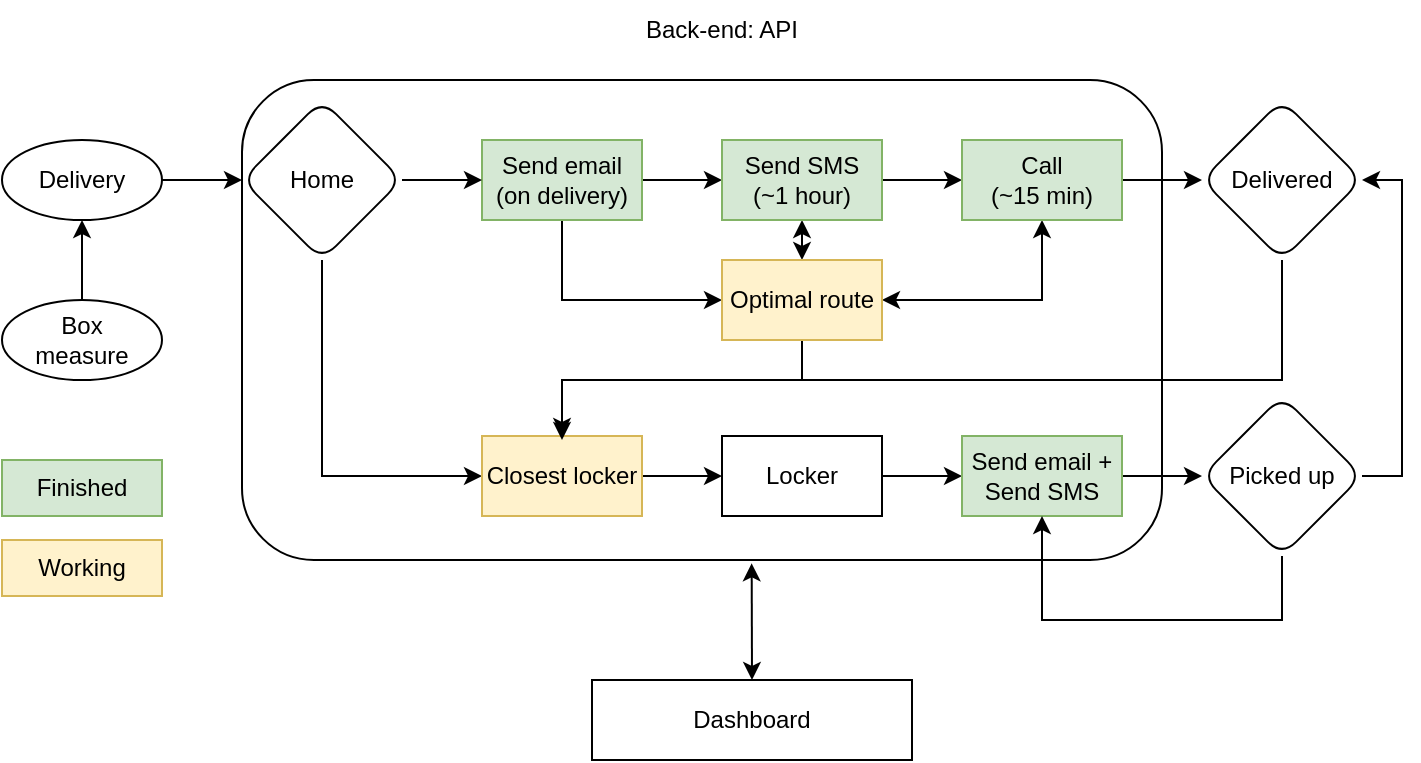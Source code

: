 <mxfile version="17.4.5" type="device"><diagram id="Js-zjD2eW-PsZBF35Wfo" name="Page-1"><mxGraphModel dx="2272" dy="734" grid="1" gridSize="10" guides="1" tooltips="1" connect="1" arrows="1" fold="1" page="1" pageScale="1" pageWidth="850" pageHeight="1100" math="0" shadow="0"><root><mxCell id="0"/><mxCell id="1" parent="0"/><mxCell id="W4IGxYxnAogFyCMWhoRU-14" value="" style="rounded=1;whiteSpace=wrap;html=1;fillColor=none;shadow=0;sketch=0;glass=0;" parent="1" vertex="1"><mxGeometry x="-680" y="110" width="460" height="240" as="geometry"/></mxCell><mxCell id="W4IGxYxnAogFyCMWhoRU-13" style="edgeStyle=orthogonalEdgeStyle;rounded=0;orthogonalLoop=1;jettySize=auto;html=1;entryX=0;entryY=0.5;entryDx=0;entryDy=0;" parent="1" source="ooEiAnNF-pu33OB26AQL-1" target="W4IGxYxnAogFyCMWhoRU-12" edge="1"><mxGeometry relative="1" as="geometry"/></mxCell><mxCell id="ooEiAnNF-pu33OB26AQL-1" value="&lt;span class=&quot;VIiyi&quot; lang=&quot;en&quot;&gt;&lt;span class=&quot;JLqJ4b ChMk0b&quot;&gt;&lt;span class=&quot;Q4iAWc&quot;&gt;Delivery&lt;/span&gt;&lt;/span&gt;&lt;/span&gt;" style="ellipse;whiteSpace=wrap;html=1;" parent="1" vertex="1"><mxGeometry x="-800" y="140" width="80" height="40" as="geometry"/></mxCell><mxCell id="ooEiAnNF-pu33OB26AQL-35" value="Finished" style="rounded=0;whiteSpace=wrap;html=1;fillColor=#d5e8d4;strokeColor=#82b366;" parent="1" vertex="1"><mxGeometry x="-800" y="300" width="80" height="28" as="geometry"/></mxCell><mxCell id="ooEiAnNF-pu33OB26AQL-37" value="Working" style="rounded=0;whiteSpace=wrap;html=1;fillColor=#fff2cc;strokeColor=#d6b656;" parent="1" vertex="1"><mxGeometry x="-800" y="340" width="80" height="28" as="geometry"/></mxCell><mxCell id="W4IGxYxnAogFyCMWhoRU-4" value="Back-end: API" style="text;html=1;strokeColor=none;fillColor=none;align=center;verticalAlign=middle;whiteSpace=wrap;rounded=0;shadow=0;glass=0;sketch=0;" parent="1" vertex="1"><mxGeometry x="-490" y="70" width="100" height="30" as="geometry"/></mxCell><mxCell id="W4IGxYxnAogFyCMWhoRU-17" style="edgeStyle=orthogonalEdgeStyle;rounded=0;orthogonalLoop=1;jettySize=auto;html=1;exitX=1;exitY=0.5;exitDx=0;exitDy=0;entryX=0;entryY=0.5;entryDx=0;entryDy=0;" parent="1" source="W4IGxYxnAogFyCMWhoRU-5" target="W4IGxYxnAogFyCMWhoRU-16" edge="1"><mxGeometry relative="1" as="geometry"/></mxCell><mxCell id="FDh3ma4DBpVzfJBgWHDk-20" style="edgeStyle=orthogonalEdgeStyle;rounded=0;orthogonalLoop=1;jettySize=auto;html=1;exitX=0.5;exitY=1;exitDx=0;exitDy=0;entryX=0;entryY=0.5;entryDx=0;entryDy=0;startArrow=none;startFill=0;" edge="1" parent="1" source="W4IGxYxnAogFyCMWhoRU-5" target="1QY2-zO5oFGtixN5qjJk-4"><mxGeometry relative="1" as="geometry"/></mxCell><mxCell id="W4IGxYxnAogFyCMWhoRU-5" value="&lt;div&gt;Send email&lt;br&gt;&lt;/div&gt;&lt;div&gt;(on delivery)&lt;br&gt;&lt;/div&gt;" style="rounded=0;whiteSpace=wrap;html=1;fillColor=#d5e8d4;strokeColor=#82b366;" parent="1" vertex="1"><mxGeometry x="-560" y="140" width="80" height="40" as="geometry"/></mxCell><mxCell id="W4IGxYxnAogFyCMWhoRU-15" style="edgeStyle=orthogonalEdgeStyle;rounded=0;orthogonalLoop=1;jettySize=auto;html=1;entryX=0;entryY=0.5;entryDx=0;entryDy=0;" parent="1" source="W4IGxYxnAogFyCMWhoRU-12" target="W4IGxYxnAogFyCMWhoRU-5" edge="1"><mxGeometry relative="1" as="geometry"/></mxCell><mxCell id="1QY2-zO5oFGtixN5qjJk-7" style="edgeStyle=orthogonalEdgeStyle;rounded=0;orthogonalLoop=1;jettySize=auto;html=1;exitX=0.5;exitY=1;exitDx=0;exitDy=0;entryX=0;entryY=0.5;entryDx=0;entryDy=0;" parent="1" source="W4IGxYxnAogFyCMWhoRU-12" target="W4IGxYxnAogFyCMWhoRU-24" edge="1"><mxGeometry relative="1" as="geometry"/></mxCell><mxCell id="W4IGxYxnAogFyCMWhoRU-12" value="Home" style="rhombus;whiteSpace=wrap;html=1;rounded=1;shadow=0;glass=0;sketch=0;" parent="1" vertex="1"><mxGeometry x="-680" y="120" width="80" height="80" as="geometry"/></mxCell><mxCell id="W4IGxYxnAogFyCMWhoRU-19" style="edgeStyle=orthogonalEdgeStyle;rounded=0;orthogonalLoop=1;jettySize=auto;html=1;exitX=1;exitY=0.5;exitDx=0;exitDy=0;entryX=0;entryY=0.5;entryDx=0;entryDy=0;" parent="1" source="W4IGxYxnAogFyCMWhoRU-16" target="W4IGxYxnAogFyCMWhoRU-18" edge="1"><mxGeometry relative="1" as="geometry"/></mxCell><mxCell id="1QY2-zO5oFGtixN5qjJk-5" style="edgeStyle=orthogonalEdgeStyle;rounded=0;orthogonalLoop=1;jettySize=auto;html=1;exitX=0.5;exitY=1;exitDx=0;exitDy=0;entryX=0.5;entryY=0;entryDx=0;entryDy=0;startArrow=classic;startFill=1;" parent="1" source="W4IGxYxnAogFyCMWhoRU-16" target="1QY2-zO5oFGtixN5qjJk-4" edge="1"><mxGeometry relative="1" as="geometry"/></mxCell><mxCell id="W4IGxYxnAogFyCMWhoRU-16" value="&lt;div&gt;Send SMS&lt;br&gt;&lt;/div&gt;&lt;div&gt;(~1 hour)&lt;br&gt;&lt;/div&gt;" style="rounded=0;whiteSpace=wrap;html=1;fillColor=#d5e8d4;strokeColor=#82b366;" parent="1" vertex="1"><mxGeometry x="-440" y="140" width="80" height="40" as="geometry"/></mxCell><mxCell id="W4IGxYxnAogFyCMWhoRU-21" style="edgeStyle=orthogonalEdgeStyle;rounded=0;orthogonalLoop=1;jettySize=auto;html=1;entryX=0;entryY=0.5;entryDx=0;entryDy=0;" parent="1" source="W4IGxYxnAogFyCMWhoRU-18" target="W4IGxYxnAogFyCMWhoRU-20" edge="1"><mxGeometry relative="1" as="geometry"/></mxCell><mxCell id="1QY2-zO5oFGtixN5qjJk-6" style="edgeStyle=orthogonalEdgeStyle;rounded=0;orthogonalLoop=1;jettySize=auto;html=1;entryX=1;entryY=0.5;entryDx=0;entryDy=0;startArrow=classic;startFill=1;" parent="1" source="W4IGxYxnAogFyCMWhoRU-18" target="1QY2-zO5oFGtixN5qjJk-4" edge="1"><mxGeometry relative="1" as="geometry"><Array as="points"><mxPoint x="-280" y="220"/></Array></mxGeometry></mxCell><mxCell id="W4IGxYxnAogFyCMWhoRU-18" value="&lt;div&gt;Call&lt;br&gt;&lt;/div&gt;&lt;div&gt;(~15 min)&lt;br&gt;&lt;/div&gt;" style="rounded=0;whiteSpace=wrap;html=1;fillColor=#d5e8d4;strokeColor=#82b366;" parent="1" vertex="1"><mxGeometry x="-320" y="140" width="80" height="40" as="geometry"/></mxCell><mxCell id="Wl0nCM-QU9_eOwHshFOz-1" style="edgeStyle=orthogonalEdgeStyle;rounded=0;orthogonalLoop=1;jettySize=auto;html=1;exitX=0.5;exitY=1;exitDx=0;exitDy=0;entryX=0.5;entryY=0;entryDx=0;entryDy=0;" parent="1" source="W4IGxYxnAogFyCMWhoRU-20" target="W4IGxYxnAogFyCMWhoRU-24" edge="1"><mxGeometry relative="1" as="geometry"><Array as="points"><mxPoint x="-160" y="260"/><mxPoint x="-520" y="260"/></Array></mxGeometry></mxCell><mxCell id="W4IGxYxnAogFyCMWhoRU-20" value="Delivered" style="rhombus;whiteSpace=wrap;html=1;rounded=1;shadow=0;glass=0;sketch=0;fillColor=none;" parent="1" vertex="1"><mxGeometry x="-200" y="120" width="80" height="80" as="geometry"/></mxCell><mxCell id="1QY2-zO5oFGtixN5qjJk-8" style="edgeStyle=orthogonalEdgeStyle;rounded=0;orthogonalLoop=1;jettySize=auto;html=1;exitX=1;exitY=0.5;exitDx=0;exitDy=0;entryX=0;entryY=0.5;entryDx=0;entryDy=0;" parent="1" source="W4IGxYxnAogFyCMWhoRU-24" target="1QY2-zO5oFGtixN5qjJk-3" edge="1"><mxGeometry relative="1" as="geometry"/></mxCell><mxCell id="W4IGxYxnAogFyCMWhoRU-24" value="Closest locker" style="rounded=0;whiteSpace=wrap;html=1;fillColor=#fff2cc;strokeColor=#d6b656;" parent="1" vertex="1"><mxGeometry x="-560" y="288" width="80" height="40" as="geometry"/></mxCell><mxCell id="W4IGxYxnAogFyCMWhoRU-32" style="edgeStyle=orthogonalEdgeStyle;rounded=0;orthogonalLoop=1;jettySize=auto;html=1;entryX=0;entryY=0.5;entryDx=0;entryDy=0;exitX=1;exitY=0.5;exitDx=0;exitDy=0;" parent="1" source="1QY2-zO5oFGtixN5qjJk-3" target="W4IGxYxnAogFyCMWhoRU-31" edge="1"><mxGeometry relative="1" as="geometry"><mxPoint x="-360" y="328" as="sourcePoint"/></mxGeometry></mxCell><mxCell id="W4IGxYxnAogFyCMWhoRU-34" style="edgeStyle=orthogonalEdgeStyle;rounded=0;orthogonalLoop=1;jettySize=auto;html=1;exitX=1;exitY=0.5;exitDx=0;exitDy=0;entryX=0;entryY=0.5;entryDx=0;entryDy=0;" parent="1" source="W4IGxYxnAogFyCMWhoRU-31" target="W4IGxYxnAogFyCMWhoRU-33" edge="1"><mxGeometry relative="1" as="geometry"/></mxCell><mxCell id="W4IGxYxnAogFyCMWhoRU-31" value="Send email + Send SMS" style="rounded=0;whiteSpace=wrap;html=1;fillColor=#d5e8d4;strokeColor=#82b366;" parent="1" vertex="1"><mxGeometry x="-320" y="288" width="80" height="40" as="geometry"/></mxCell><mxCell id="W4IGxYxnAogFyCMWhoRU-35" style="edgeStyle=orthogonalEdgeStyle;rounded=0;orthogonalLoop=1;jettySize=auto;html=1;exitX=1;exitY=0.5;exitDx=0;exitDy=0;entryX=1;entryY=0.5;entryDx=0;entryDy=0;" parent="1" source="W4IGxYxnAogFyCMWhoRU-33" target="W4IGxYxnAogFyCMWhoRU-20" edge="1"><mxGeometry relative="1" as="geometry"><mxPoint x="-40" y="180" as="targetPoint"/></mxGeometry></mxCell><mxCell id="Wl0nCM-QU9_eOwHshFOz-2" style="edgeStyle=orthogonalEdgeStyle;rounded=0;orthogonalLoop=1;jettySize=auto;html=1;entryX=0.5;entryY=1;entryDx=0;entryDy=0;" parent="1" source="W4IGxYxnAogFyCMWhoRU-33" target="W4IGxYxnAogFyCMWhoRU-31" edge="1"><mxGeometry relative="1" as="geometry"><Array as="points"><mxPoint x="-160" y="380"/><mxPoint x="-280" y="380"/></Array></mxGeometry></mxCell><mxCell id="W4IGxYxnAogFyCMWhoRU-33" value="&lt;span class=&quot;VIiyi&quot; lang=&quot;en&quot;&gt;&lt;span class=&quot;JLqJ4b ChMk0b&quot;&gt;&lt;span class=&quot;Q4iAWc&quot;&gt;Picked up&lt;/span&gt;&lt;/span&gt;&lt;/span&gt;" style="rhombus;whiteSpace=wrap;html=1;rounded=1;shadow=0;glass=0;sketch=0;fillColor=none;" parent="1" vertex="1"><mxGeometry x="-200" y="268" width="80" height="80" as="geometry"/></mxCell><mxCell id="W4IGxYxnAogFyCMWhoRU-36" value="&lt;div&gt;Dashboard&lt;/div&gt;" style="rounded=0;whiteSpace=wrap;html=1;" parent="1" vertex="1"><mxGeometry x="-505" y="410" width="160" height="40" as="geometry"/></mxCell><mxCell id="W4IGxYxnAogFyCMWhoRU-45" value="" style="endArrow=classic;startArrow=classic;html=1;rounded=0;entryX=0.554;entryY=1.007;entryDx=0;entryDy=0;entryPerimeter=0;exitX=0.5;exitY=0;exitDx=0;exitDy=0;" parent="1" source="W4IGxYxnAogFyCMWhoRU-36" target="W4IGxYxnAogFyCMWhoRU-14" edge="1"><mxGeometry width="50" height="50" relative="1" as="geometry"><mxPoint x="-620" y="440.0" as="sourcePoint"/><mxPoint x="-619.4" y="381.89" as="targetPoint"/></mxGeometry></mxCell><mxCell id="1QY2-zO5oFGtixN5qjJk-3" value="Locker" style="rounded=0;whiteSpace=wrap;html=1;fillColor=default;strokeColor=#000000;" parent="1" vertex="1"><mxGeometry x="-440" y="288" width="80" height="40" as="geometry"/></mxCell><mxCell id="FDh3ma4DBpVzfJBgWHDk-22" style="edgeStyle=orthogonalEdgeStyle;rounded=0;orthogonalLoop=1;jettySize=auto;html=1;exitX=0.5;exitY=1;exitDx=0;exitDy=0;startArrow=none;startFill=0;" edge="1" parent="1" source="1QY2-zO5oFGtixN5qjJk-4"><mxGeometry relative="1" as="geometry"><mxPoint x="-520" y="290" as="targetPoint"/><Array as="points"><mxPoint x="-400" y="260"/><mxPoint x="-520" y="260"/></Array></mxGeometry></mxCell><mxCell id="1QY2-zO5oFGtixN5qjJk-4" value="Optimal route" style="rounded=0;whiteSpace=wrap;html=1;fillColor=#fff2cc;strokeColor=#d6b656;" parent="1" vertex="1"><mxGeometry x="-440" y="200" width="80" height="40" as="geometry"/></mxCell><mxCell id="VJKEvLaCLHZm-t5bik2j-2" style="edgeStyle=orthogonalEdgeStyle;rounded=0;orthogonalLoop=1;jettySize=auto;html=1;entryX=0.5;entryY=1;entryDx=0;entryDy=0;" parent="1" source="VJKEvLaCLHZm-t5bik2j-1" target="ooEiAnNF-pu33OB26AQL-1" edge="1"><mxGeometry relative="1" as="geometry"/></mxCell><mxCell id="VJKEvLaCLHZm-t5bik2j-1" value="&lt;div&gt;Box &lt;br&gt;&lt;/div&gt;&lt;div&gt;measure&lt;/div&gt;" style="ellipse;whiteSpace=wrap;html=1;" parent="1" vertex="1"><mxGeometry x="-800" y="220" width="80" height="40" as="geometry"/></mxCell></root></mxGraphModel></diagram></mxfile>